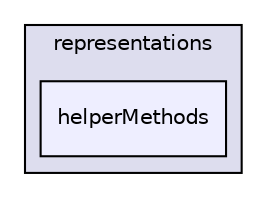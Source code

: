 digraph "/home/travis/build/hypro/hypro/src/hypro/representations/helperMethods" {
  compound=true
  node [ fontsize="10", fontname="Helvetica"];
  edge [ labelfontsize="10", labelfontname="Helvetica"];
  subgraph clusterdir_7fa927d8fbf9dfbeef69af27f63bc81b {
    graph [ bgcolor="#ddddee", pencolor="black", label="representations" fontname="Helvetica", fontsize="10", URL="dir_7fa927d8fbf9dfbeef69af27f63bc81b.html"]
  dir_347b12423904bd932c4239ca1a522dfa [shape=box, label="helperMethods", style="filled", fillcolor="#eeeeff", pencolor="black", URL="dir_347b12423904bd932c4239ca1a522dfa.html"];
  }
}
